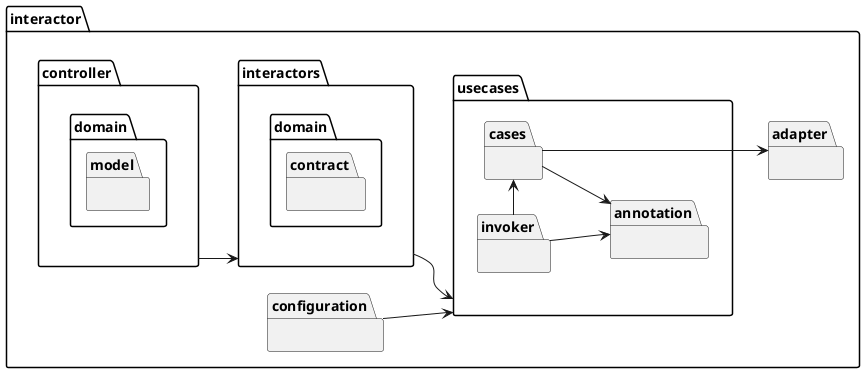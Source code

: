 @startuml
left to right direction
package "interactor" {
    package adapter {}
    package configuration {}
    package controller {
        package domain {
            package model {}
        }
    }
    package interactors {
        package domain {
            package contract {
            }
        }
    }
    package usecases {
        package annotation {}
        package cases {}
        package invoker {}
    }
}

controller --> interactors

interactor.configuration --> interactor.usecases

interactor.interactors --> interactor.usecases
invoker --> annotation
cases --> annotation
invoker -> cases

cases ---> adapter
@enduml
